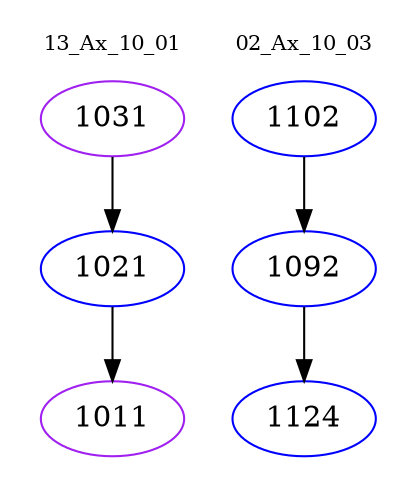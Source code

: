 digraph{
subgraph cluster_0 {
color = white
label = "13_Ax_10_01";
fontsize=10;
T0_1031 [label="1031", color="purple"]
T0_1031 -> T0_1021 [color="black"]
T0_1021 [label="1021", color="blue"]
T0_1021 -> T0_1011 [color="black"]
T0_1011 [label="1011", color="purple"]
}
subgraph cluster_1 {
color = white
label = "02_Ax_10_03";
fontsize=10;
T1_1102 [label="1102", color="blue"]
T1_1102 -> T1_1092 [color="black"]
T1_1092 [label="1092", color="blue"]
T1_1092 -> T1_1124 [color="black"]
T1_1124 [label="1124", color="blue"]
}
}
